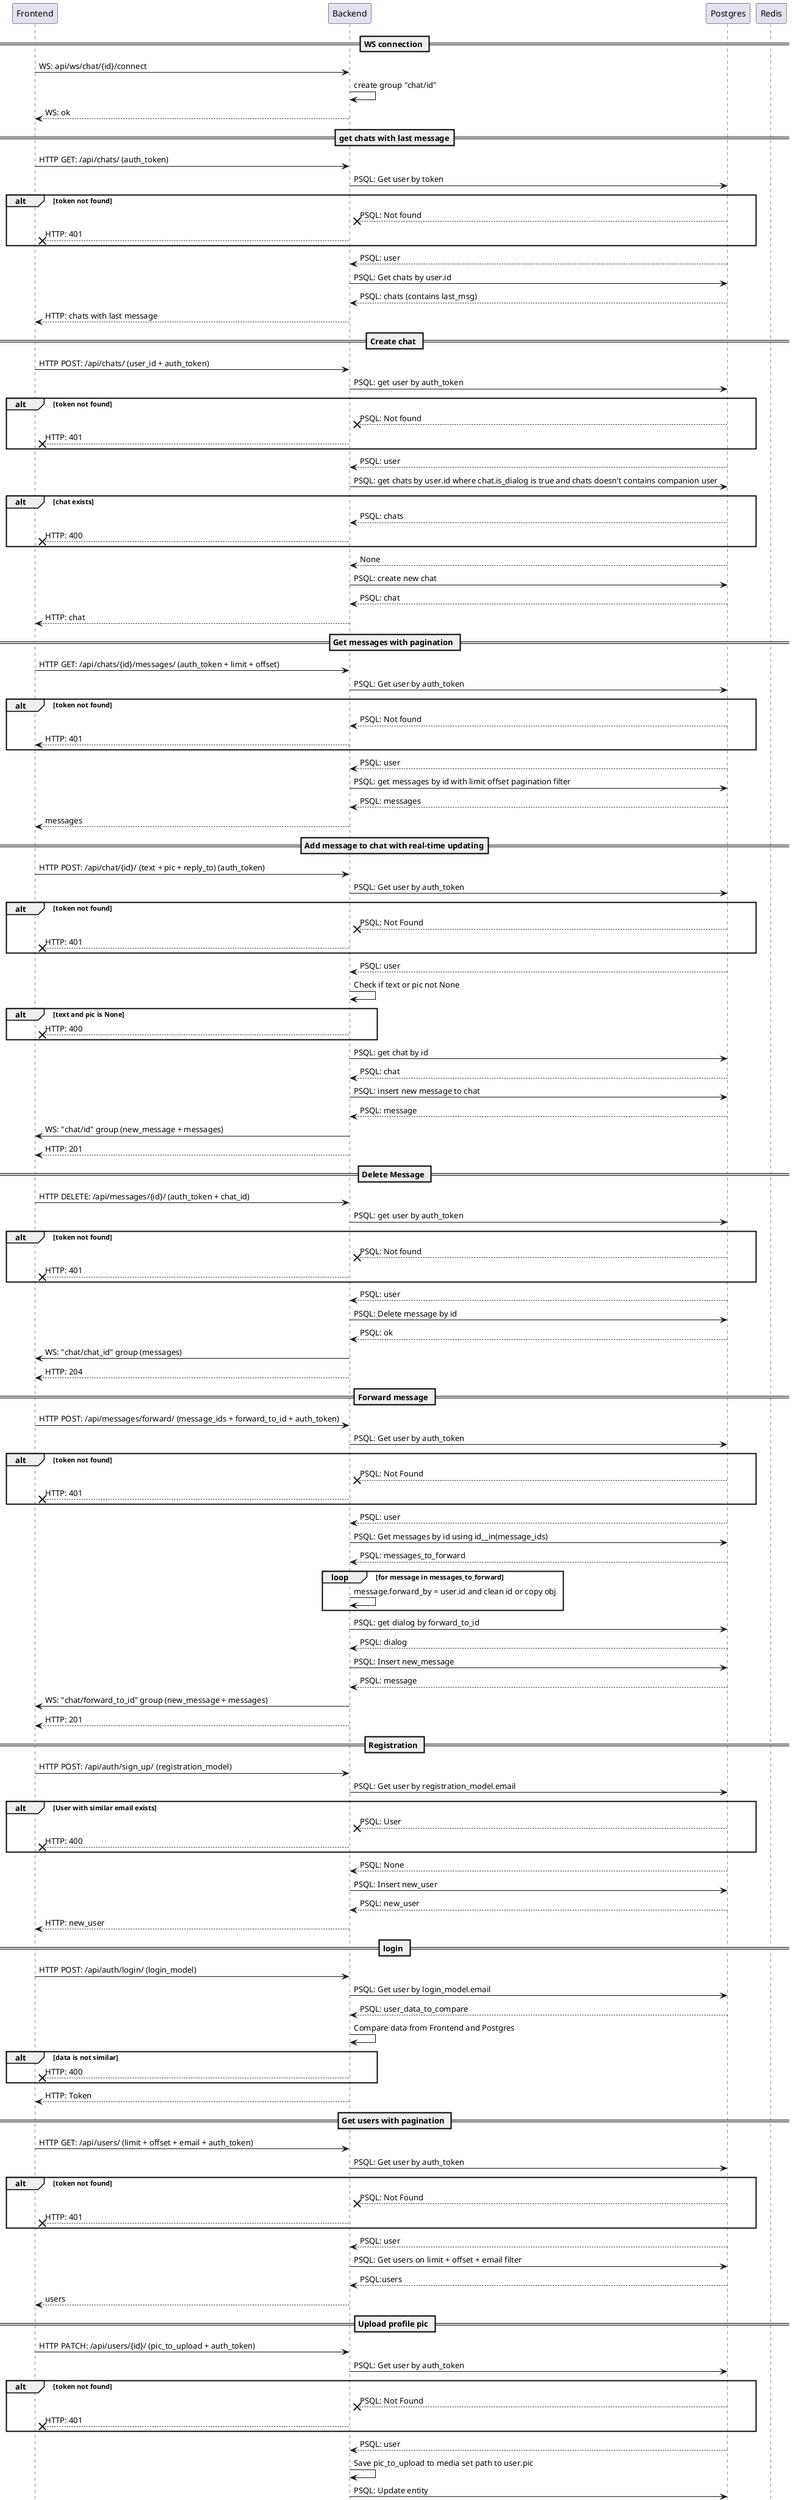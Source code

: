 @startuml
participant Frontend
participant Backend
participant Postgres
participant Redis


== WS connection ==
Frontend -> Backend: WS: api/ws/chat/{id}/connect
Backend -> Backend: create group "chat/id"
Backend --> Frontend: WS: ok

== get chats with last message==
Frontend -> Backend: HTTP GET: /api/chats/ (auth_token)
Backend -> Postgres: PSQL: Get user by token

alt token not found
Postgres --x Backend: PSQL: Not found
Backend --x Frontend: HTTP: 401
end alt

Postgres --> Backend: PSQL: user
Backend -> Postgres: PSQL: Get chats by user.id
Postgres --> Backend: PSQL: chats (contains last_msg)
Backend --> Frontend: HTTP: chats with last message


== Create chat ==
Frontend -> Backend: HTTP POST: /api/chats/ (user_id + auth_token)
Backend -> Postgres: PSQL: get user by auth_token

alt token not found
Postgres --x Backend: PSQL: Not found
Backend --x Frontend: HTTP: 401
end alt

Postgres --> Backend: PSQL: user
Backend -> Postgres: PSQL: get chats by user.id where chat.is_dialog is true and chats doesn't contains companion user

alt chat exists
Postgres --> Backend: PSQL: chats
Backend --x Frontend: HTTP: 400
end alt

Postgres --> Backend: None
Backend -> Postgres: PSQL: create new chat
Postgres --> Backend: PSQL: chat
Backend --> Frontend: HTTP: chat


== Get messages with pagination ==
Frontend -> Backend: HTTP GET: /api/chats/{id}/messages/ (auth_token + limit + offset)
Backend -> Postgres: PSQL: Get user by auth_token

alt token not found
Postgres --> Backend: PSQL: Not found
Backend --> Frontend: HTTP: 401
end alt

Postgres --> Backend: PSQL: user
Backend -> Postgres: PSQL: get messages by id with limit offset pagination filter
Postgres --> Backend: PSQL: messages
Backend --> Frontend: messages


== Add message to chat with real-time updating==
Frontend -> Backend: HTTP POST: /api/chat/{id}/ (text + pic + reply_to) (auth_token)
Backend -> Postgres: PSQL: Get user by auth_token

alt token not found
Postgres --x Backend: PSQL: Not Found
Backend --x Frontend: HTTP: 401
end alt

Postgres --> Backend: PSQL: user
Backend -> Backend: Check if text or pic not None

alt text and pic is None
Backend --x Frontend: HTTP: 400
end alt

Backend -> Postgres: PSQL: get chat by id
Postgres --> Backend: PSQL: chat
Backend -> Postgres: PSQL: insert new message to chat
Postgres --> Backend: PSQL: message
Backend -> Frontend: WS: "chat/id" group (new_message + messages)
Backend --> Frontend: HTTP: 201


== Delete Message ==
Frontend -> Backend: HTTP DELETE: /api/messages/{id}/ (auth_token + chat_id)
Backend -> Postgres: PSQL: get user by auth_token

alt token not found
Postgres --x Backend: PSQL: Not found
Backend --x Frontend: HTTP: 401
end alt

Postgres --> Backend: PSQL: user
Backend -> Postgres: PSQL: Delete message by id
Postgres --> Backend: PSQL: ok
Backend -> Frontend: WS: "chat/chat_id" group (messages)
Backend --> Frontend: HTTP: 204


== Forward message ==
Frontend -> Backend: HTTP POST: /api/messages/forward/ (message_ids + forward_to_id + auth_token)
Backend -> Postgres: PSQL: Get user by auth_token

alt token not found
Postgres --x Backend: PSQL: Not Found
Backend --x Frontend: HTTP: 401
end alt

Postgres --> Backend: PSQL: user
Backend -> Postgres: PSQL: Get messages by id using id__in(message_ids)
Postgres --> Backend: PSQL: messages_to_forward
loop for message in messages_to_forward
Backend -> Backend: message.forward_by = user.id and clean id or copy obj
end loop
Backend -> Postgres: PSQL: get dialog by forward_to_id
Postgres --> Backend: PSQL: dialog
Backend -> Postgres: PSQL: Insert new_message
Postgres --> Backend: PSQL: message
Backend -> Frontend: WS: "chat/forward_to_id" group (new_message + messages)
Backend --> Frontend: HTTP: 201

== Registration ==
Frontend -> Backend: HTTP POST: /api/auth/sign_up/ (registration_model)
Backend -> Postgres: PSQL: Get user by registration_model.email

alt User with similar email exists
Postgres --x Backend: PSQL: User
Backend --x Frontend: HTTP: 400
end alt

Postgres --> Backend: PSQL: None
Backend -> Postgres: PSQL: Insert new_user
Postgres --> Backend: PSQL: new_user
Backend --> Frontend: HTTP: new_user


== login ==
Frontend -> Backend: HTTP POST: /api/auth/login/ (login_model)
Backend -> Postgres: PSQL: Get user by login_model.email
Postgres --> Backend: PSQL: user_data_to_compare
Backend -> Backend: Compare data from Frontend and Postgres

alt data is not similar
Backend --x Frontend: HTTP: 400
end alt

Backend --> Frontend: HTTP: Token


== Get users with pagination ==
Frontend -> Backend: HTTP GET: /api/users/ (limit + offset + email + auth_token)
Backend -> Postgres: PSQL: Get user by auth_token

alt token not found
Postgres --x Backend: PSQL: Not Found
Backend --x Frontend: HTTP: 401
end alt

Postgres --> Backend: PSQL: user
Backend -> Postgres: PSQL: Get users on limit + offset + email filter
Postgres --> Backend: PSQL:users
Backend --> Frontend: users

== Upload profile pic ==
Frontend -> Backend: HTTP PATCH: /api/users/{id}/ (pic_to_upload + auth_token)
Backend -> Postgres: PSQL: Get user by auth_token

alt token not found
Postgres --x Backend: PSQL: Not Found
Backend --x Frontend: HTTP: 401
end alt

Postgres --> Backend: PSQL: user

Backend -> Backend: Save pic_to_upload to media set path to user.pic
Backend -> Postgres: PSQL: Update entity
Postgres --> Backend: PSQL OK
Backend --> Frontend: HTTP: 204


== add attachment ==
Frontend -> Backend: HTTP POST: /api/chats/{id}/attachments (auth_token+ file)
Backend -> Postgres: PSQL: Get user by auth_token

alt token not found
Postgres --x Backend: PSQL: Not Found
Backend --x Frontend: HTTP: 401
end alt

Postgres --> Backend: PSQL: user
Backend -> Postgres: PSQL: Get chat by id

alt token not found
Postgres --x Backend: PSQL: Not Found
Backend --x Frontend: HTTP: 400
end alt

Postgres --> Backend: PSQL: chat
Backend -> Postgres: PSQL: insert file
Postgres --> Backend: PSQL: file

Backend -> Frontend: WS: file
Backend --> Frontend: HTTP: 201

== Delete attachment ==
Frontend -> Backend: HTTP DELETE: /api/chats/{id}/attachments/{attachment_id}
Backend -> Postgres: PSQL: Get user by auth_token

alt token not found
Postgres --x Backend: PSQL: Not Found
Backend --x Frontend: HTTP: 401
end alt

Postgres --> Backend: PSQL: user
Backend -> Postgres: PSQL: Get chat by id

alt token not found
Postgres --x Backend: PSQL: Not Found
Backend --x Frontend: HTTP: 400
end alt

Postgres --> Backend: PSQL: chat
Backend -> Postgres: PSQL: Get attachment by attachment_id

alt token not found
Postgres --x Backend: PSQL: Not Found
Backend --x Frontend: HTTP: 400
end alt

Postgres --> Backend: PSQL: attachment
Backend -> Postgres: PSQL: delete attachment
Postgres --> Backend: PSQL: OK
Backend -> Frontend: WS: attachment deleted
Backend --> Frontend: HTTP: 204

== Get attachments with pagination ==
Frontend -> Backend: HTTP GET: /api/chats/{id}/attachments (limit + offset + auth_token)
Backend -> Postgres: PSQL: Get user by auth_token

alt token not found
Postgres --x Backend: PSQL: Not Found
Backend --x Frontend: HTTP: 401
end alt

Postgres --> Backend: PSQL: user
Backend -> Postgres: PSQL: Get chat by id

alt token not found
Postgres --x Backend: PSQL: Not Found
Backend --x Frontend: HTTP: 400
end alt

Postgres --> Backend: PSQL: chat
Backend -> Postgres: PSQL: get attachments with limit offset
Postgres --> Backend: PSQL: paginated attachments
Backend --> Frontend: HTTP: 200 + attachments

== set user role in chat ==
Frontend -> Backend: HTTP PATCH: /api/chats/{id}/users/{user_id} (auth_token + new_role)
Backend -> Postgres: PSQL: Get user by auth_token

alt token not found
Postgres --x Backend: PSQL: Not Found
Backend --x Frontend: HTTP: 401
end alt

Postgres --> Backend: PSQL: user

Backend -> Postgres: PSQL: Get member by id and user_id

alt token not found
Postgres --x Backend: PSQL: Not Found
Backend --x Frontend: HTTP: 400
end alt

Postgres -> Backend: PSQL: member
Backend -> Postgres: PSQL: member.role = new_role
Postgres --> Backend: PSQL: OK
Backend --> Frontend: HTTP: 204

== add user to chat ==
Frontend -> Backend: HTTP PATCH: /api/chats/{id}/users (user_ids + auth_token)
Backend -> Postgres: PSQL: Get user by auth_token

alt token not found
Postgres --x Backend: PSQL: Not Found
Backend --x Frontend: HTTP: 401
end alt

Postgres --> Backend: PSQL: user
Backend -> Postgres: PSQL: Get chat by id

alt token not found
Postgres --x Backend: PSQL: Not Found
Backend --x Frontend: HTTP: 400
end alt

Postgres --> Backend: PSQL: chat
Backend -> Postgres: PSQL: get members by user_ids
Postgres --> Backend: PSQL: members
Backend -> Postgres: PSQL: chat.users append members
Postgres --> Backend: PSQL: OK
Backend --> Frontend: HTTP: 204

== delete user from chat ==
Frontend -> Backend: HTTP DELETE: /api/chats/{id}/users/{user_id} (auth_token)
Backend -> Postgres: PSQL: Get user by auth_token

alt token not found
Postgres --x Backend: PSQL: Not Found
Backend --x Frontend: HTTP: 401
end alt

Postgres --> Backend: PSQL: user
Backend -> Postgres: PSQL: remove member by id and user_id

alt token not found
Postgres --x Backend: PSQL: Not Found
Backend --x Frontend: HTTP: 400
end alt

Postgres --> Backend: PSQL: OK
Backend --> Frontend: HTTP: 204
@enduml